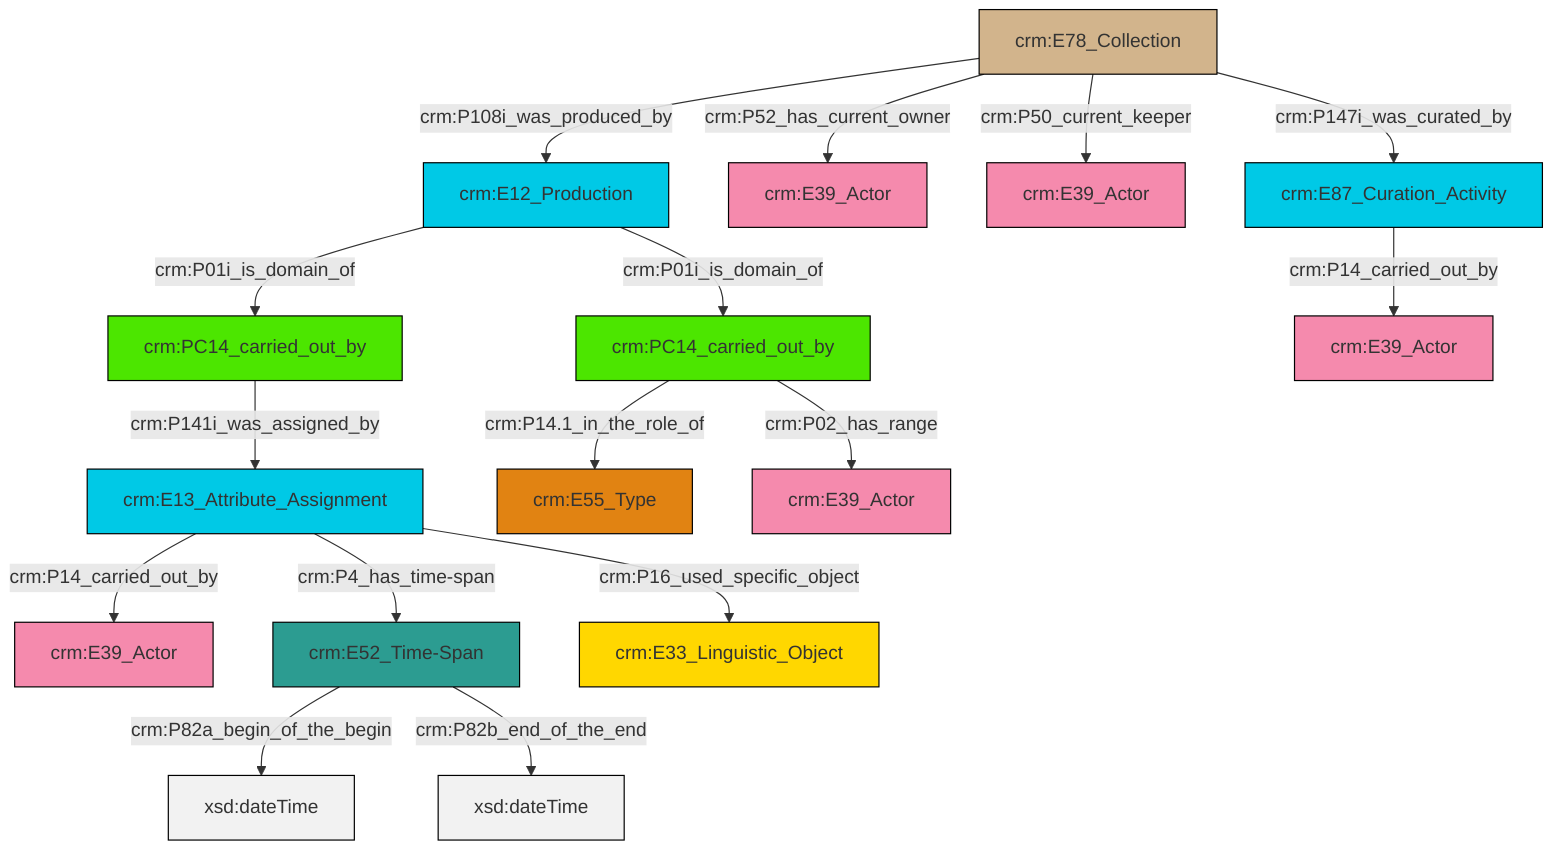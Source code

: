 graph TD
classDef Literal fill:#f2f2f2,stroke:#000000;
classDef CRM_Entity fill:#FFFFFF,stroke:#000000;
classDef Temporal_Entity fill:#00C9E6, stroke:#000000;
classDef Type fill:#E18312, stroke:#000000;
classDef Time-Span fill:#2C9C91, stroke:#000000;
classDef Appellation fill:#FFEB7F, stroke:#000000;
classDef Place fill:#008836, stroke:#000000;
classDef Persistent_Item fill:#B266B2, stroke:#000000;
classDef Conceptual_Object fill:#FFD700, stroke:#000000;
classDef Physical_Thing fill:#D2B48C, stroke:#000000;
classDef Actor fill:#f58aad, stroke:#000000;
classDef PC_Classes fill:#4ce600, stroke:#000000;
classDef Multi fill:#cccccc,stroke:#000000;

0["crm:E12_Production"]:::Temporal_Entity -->|crm:P01i_is_domain_of| 1["crm:PC14_carried_out_by"]:::PC_Classes
4["crm:PC14_carried_out_by"]:::PC_Classes -->|crm:P141i_was_assigned_by| 2["crm:E13_Attribute_Assignment"]:::Temporal_Entity
12["crm:E78_Collection"]:::Physical_Thing -->|crm:P50_current_keeper| 7["crm:E39_Actor"]:::Actor
12["crm:E78_Collection"]:::Physical_Thing -->|crm:P52_has_current_owner| 5["crm:E39_Actor"]:::Actor
19["crm:E52_Time-Span"]:::Time-Span -->|crm:P82a_begin_of_the_begin| 20[xsd:dateTime]:::Literal
1["crm:PC14_carried_out_by"]:::PC_Classes -->|crm:P02_has_range| 23["crm:E39_Actor"]:::Actor
12["crm:E78_Collection"]:::Physical_Thing -->|crm:P108i_was_produced_by| 0["crm:E12_Production"]:::Temporal_Entity
2["crm:E13_Attribute_Assignment"]:::Temporal_Entity -->|crm:P14_carried_out_by| 9["crm:E39_Actor"]:::Actor
2["crm:E13_Attribute_Assignment"]:::Temporal_Entity -->|crm:P4_has_time-span| 19["crm:E52_Time-Span"]:::Time-Span
0["crm:E12_Production"]:::Temporal_Entity -->|crm:P01i_is_domain_of| 4["crm:PC14_carried_out_by"]:::PC_Classes
1["crm:PC14_carried_out_by"]:::PC_Classes -->|crm:P14.1_in_the_role_of| 21["crm:E55_Type"]:::Type
17["crm:E87_Curation_Activity"]:::Temporal_Entity -->|crm:P14_carried_out_by| 15["crm:E39_Actor"]:::Actor
12["crm:E78_Collection"]:::Physical_Thing -->|crm:P147i_was_curated_by| 17["crm:E87_Curation_Activity"]:::Temporal_Entity
19["crm:E52_Time-Span"]:::Time-Span -->|crm:P82b_end_of_the_end| 29[xsd:dateTime]:::Literal
2["crm:E13_Attribute_Assignment"]:::Temporal_Entity -->|crm:P16_used_specific_object| 24["crm:E33_Linguistic_Object"]:::Conceptual_Object